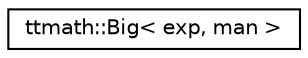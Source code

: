 digraph "Graphical Class Hierarchy"
{
 // LATEX_PDF_SIZE
  edge [fontname="Helvetica",fontsize="10",labelfontname="Helvetica",labelfontsize="10"];
  node [fontname="Helvetica",fontsize="10",shape=record];
  rankdir="LR";
  Node0 [label="ttmath::Big\< exp, man \>",height=0.2,width=0.4,color="black", fillcolor="white", style="filled",URL="$classttmath_1_1_big.html",tooltip="Big implements the floating point numbers."];
}
